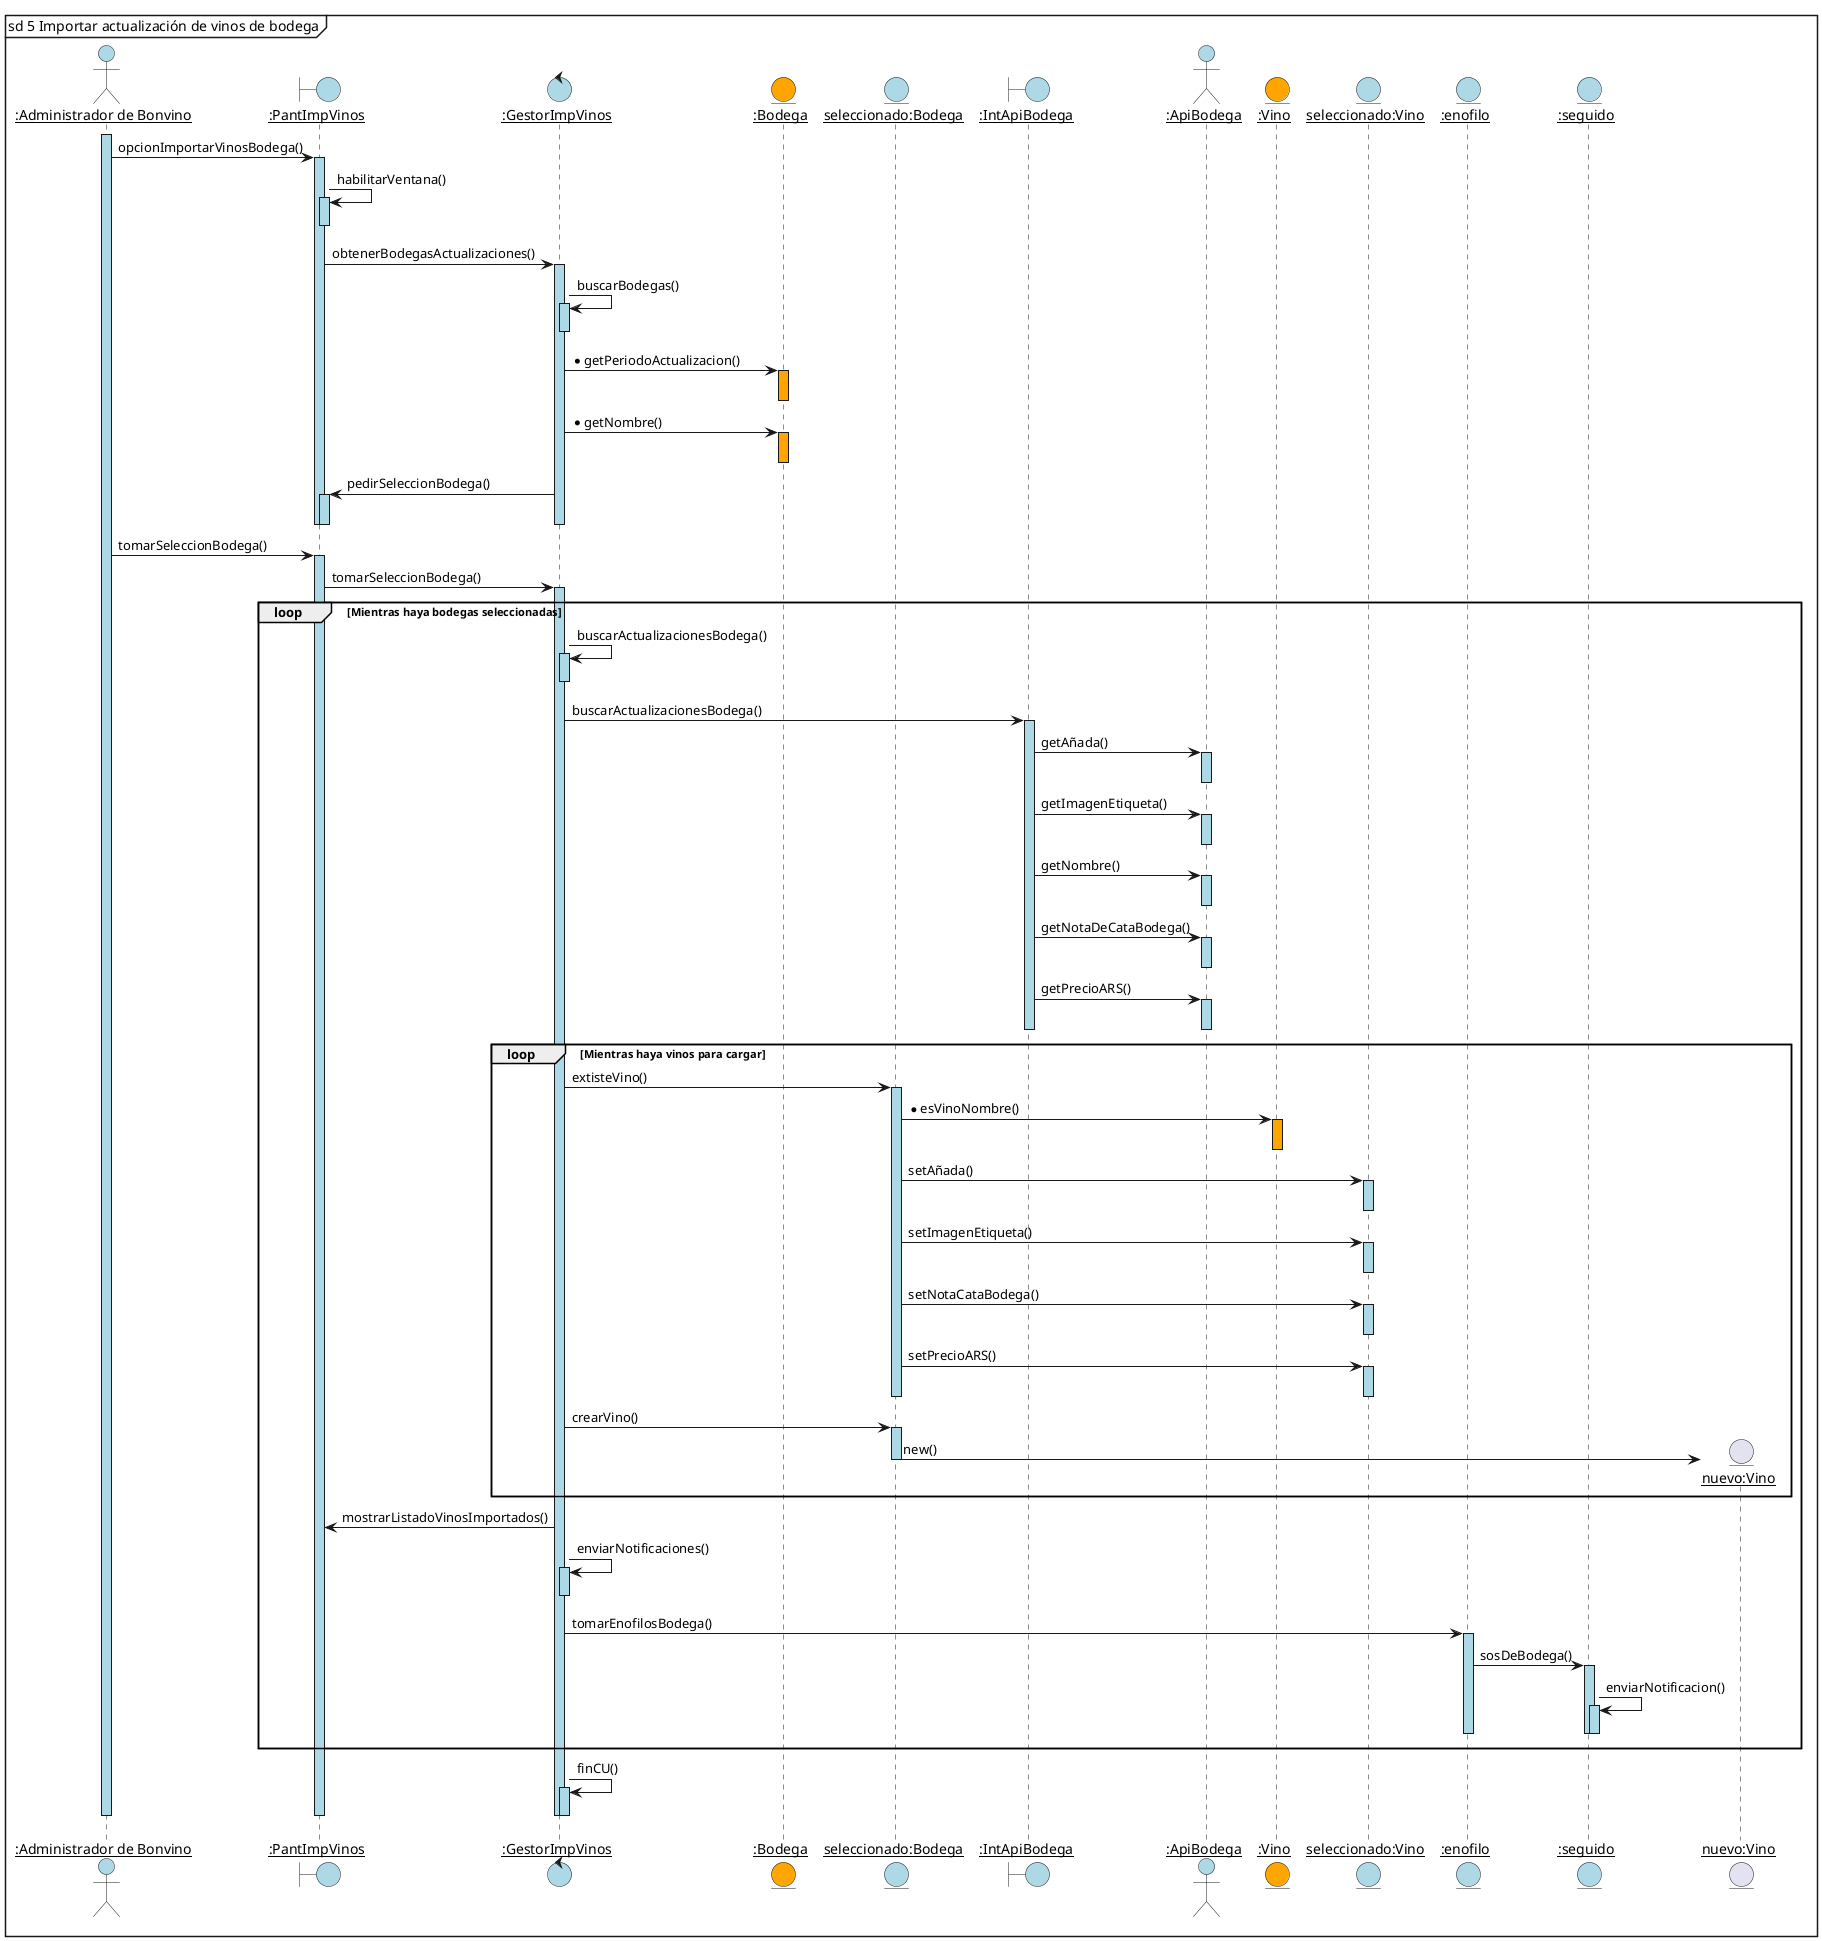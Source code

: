 @startuml principal
skinparam sequenceParticipant underline
mainframe sd 5 Importar actualización de vinos de bodega
    actor ":Administrador de Bonvino" as AB #LightBlue
    boundary ":PantImpVinos" as pantalla #LightBlue
    control ":GestorImpVinos" as controlador #LightBlue
    entity ":Bodega" as bodegas #Orange
    entity "seleccionado:Bodega" as bodega #LightBlue
    boundary ":IntApiBodega" as interfaz #LightBlue
    actor ":ApiBodega" as api #LightBlue
    entity ":Vino" as vinos #Orange
    entity "seleccionado:Vino" as vino #LightBlue
    entity ":enofilo" as enofilo #LightBlue
    entity ":seguido" as seguido #LightBlue

    activate AB #LightBlue

        AB -> pantalla ++ #LightBlue :  opcionImportarVinosBodega()

            pantalla -> pantalla ++ #LightBlue : habilitarVentana()

            deactivate pantalla 

            pantalla -> controlador ++ #LightBlue : obtenerBodegasActualizaciones()


                controlador -> controlador ++ #LightBlue : buscarBodegas()

                deactivate controlador

                controlador -> bodegas ++ #Orange : *getPeriodoActualizacion()
                deactivate bodegas
                controlador -> bodegas ++ #Orange : *getNombre()
                deactivate bodegas

                controlador -> pantalla ++ #LightBlue : pedirSeleccionBodega()
                deactivate pantalla
            deactivate controlador
        deactivate pantalla
    
        
        AB -> pantalla ++ #LightBlue : tomarSeleccionBodega()
            pantalla -> controlador ++ #LightBlue : tomarSeleccionBodega()
            loop Mientras haya bodegas seleccionadas    
                controlador -> controlador ++ #LightBlue : buscarActualizacionesBodega()
                deactivate controlador

                controlador -> interfaz ++ #LightBlue : buscarActualizacionesBodega()

                    interfaz -> api ++ #LightBlue : getAñada()
                        deactivate api
                        interfaz -> api ++ #LightBlue : getImagenEtiqueta()
                        deactivate api
                        interfaz -> api ++ #LightBlue : getNombre()
                        deactivate api
                        interfaz -> api ++ #LightBlue : getNotaDeCataBodega()
                        deactivate api
                        interfaz -> api ++ #LightBlue : getPrecioARS()
                        deactivate api
                    deactivate interfaz
                

                loop Mientras haya vinos para cargar
                    controlador -> bodega ++ #LightBlue : extisteVino()       
                        bodega -> vinos ++ #Orange : * esVinoNombre()
                        deactivate vinos
                        bodega -> vino ++ #LightBlue : setAñada()
                        deactivate vino
                        bodega -> vino ++ #LightBlue : setImagenEtiqueta()
                        deactivate vino
                        bodega -> vino ++ #LightBlue : setNotaCataBodega()
                        deactivate vino
                        bodega -> vino ++ #LightBlue : setPrecioARS()
                        deactivate vino
                    deactivate bodega

                    controlador -> bodega ++ #LightBlue : crearVino()
                        entity "nuevo:Vino" as nvino
                        bodega -> nvino ** : new()
                        
                    deactivate bodega
                end

                controlador -> pantalla : mostrarListadoVinosImportados()
                controlador -> controlador ++ #LightBlue : enviarNotificaciones()
                deactivate controlador
                controlador -> enofilo ++ #LightBlue : tomarEnofilosBodega()
                    enofilo -> seguido ++ #LightBlue : sosDeBodega()
                        seguido -> seguido ++ #LightBlue : enviarNotificacion()
                        deactivate seguido
                    deactivate seguido
                deactivate enofilo
            end
                controlador -> controlador ++ #LightBlue : finCU()
                deactivate controlador                
            deactivate controlador
        deactivate pantalla
    deactivate AB
@enduml